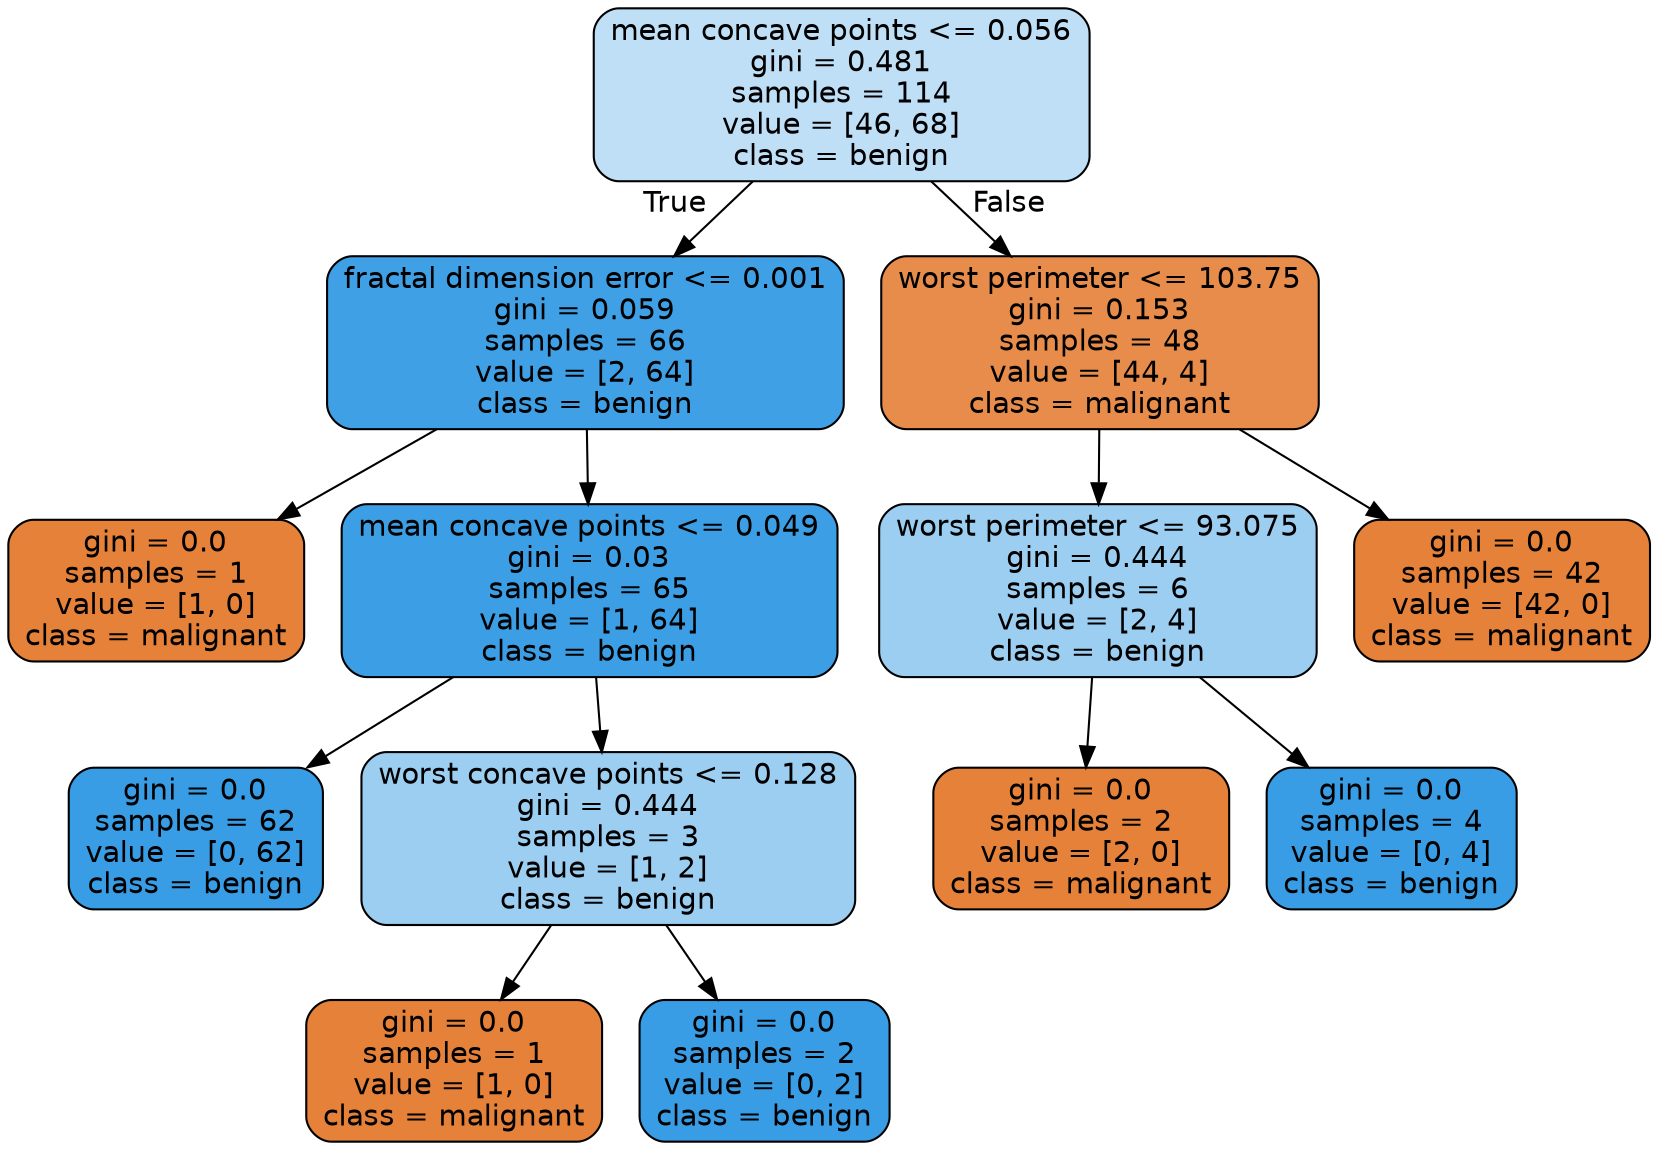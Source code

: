 digraph Tree {
node [shape=box, style="filled, rounded", color="black", fontname=helvetica] ;
edge [fontname=helvetica] ;
0 [label="mean concave points <= 0.056\ngini = 0.481\nsamples = 114\nvalue = [46, 68]\nclass = benign", fillcolor="#bfdff7"] ;
1 [label="fractal dimension error <= 0.001\ngini = 0.059\nsamples = 66\nvalue = [2, 64]\nclass = benign", fillcolor="#3fa0e6"] ;
0 -> 1 [labeldistance=2.5, labelangle=45, headlabel="True"] ;
2 [label="gini = 0.0\nsamples = 1\nvalue = [1, 0]\nclass = malignant", fillcolor="#e58139"] ;
1 -> 2 ;
3 [label="mean concave points <= 0.049\ngini = 0.03\nsamples = 65\nvalue = [1, 64]\nclass = benign", fillcolor="#3c9fe5"] ;
1 -> 3 ;
4 [label="gini = 0.0\nsamples = 62\nvalue = [0, 62]\nclass = benign", fillcolor="#399de5"] ;
3 -> 4 ;
5 [label="worst concave points <= 0.128\ngini = 0.444\nsamples = 3\nvalue = [1, 2]\nclass = benign", fillcolor="#9ccef2"] ;
3 -> 5 ;
6 [label="gini = 0.0\nsamples = 1\nvalue = [1, 0]\nclass = malignant", fillcolor="#e58139"] ;
5 -> 6 ;
7 [label="gini = 0.0\nsamples = 2\nvalue = [0, 2]\nclass = benign", fillcolor="#399de5"] ;
5 -> 7 ;
8 [label="worst perimeter <= 103.75\ngini = 0.153\nsamples = 48\nvalue = [44, 4]\nclass = malignant", fillcolor="#e78c4b"] ;
0 -> 8 [labeldistance=2.5, labelangle=-45, headlabel="False"] ;
9 [label="worst perimeter <= 93.075\ngini = 0.444\nsamples = 6\nvalue = [2, 4]\nclass = benign", fillcolor="#9ccef2"] ;
8 -> 9 ;
10 [label="gini = 0.0\nsamples = 2\nvalue = [2, 0]\nclass = malignant", fillcolor="#e58139"] ;
9 -> 10 ;
11 [label="gini = 0.0\nsamples = 4\nvalue = [0, 4]\nclass = benign", fillcolor="#399de5"] ;
9 -> 11 ;
12 [label="gini = 0.0\nsamples = 42\nvalue = [42, 0]\nclass = malignant", fillcolor="#e58139"] ;
8 -> 12 ;
}